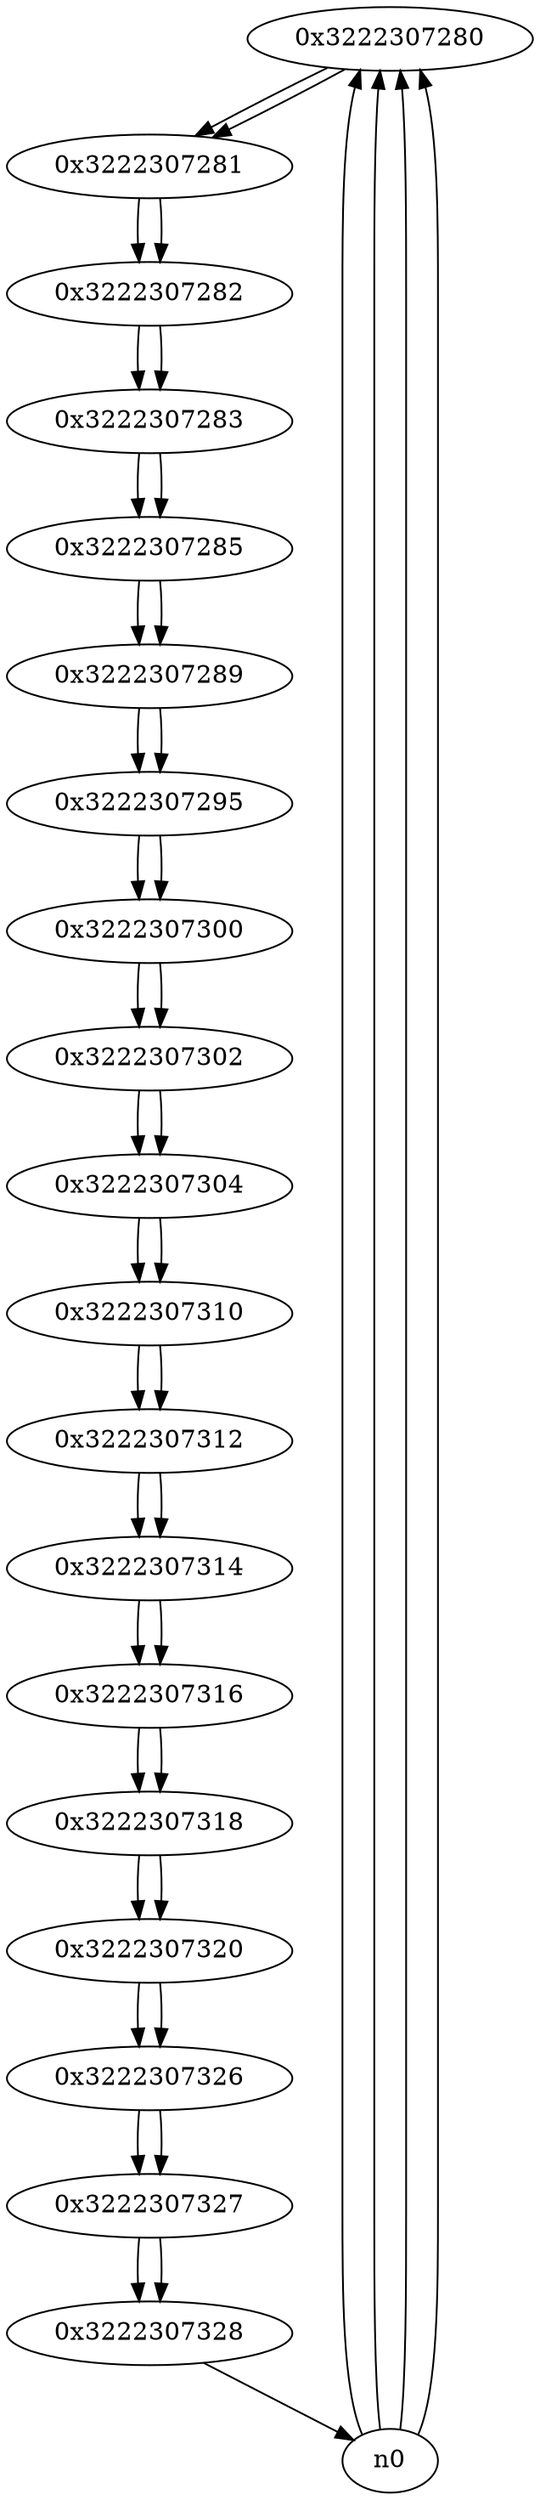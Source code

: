 digraph G{
/* nodes */
  n1 [label="0x3222307280"]
  n2 [label="0x3222307281"]
  n3 [label="0x3222307282"]
  n4 [label="0x3222307283"]
  n5 [label="0x3222307285"]
  n6 [label="0x3222307289"]
  n7 [label="0x3222307295"]
  n8 [label="0x3222307300"]
  n9 [label="0x3222307302"]
  n10 [label="0x3222307304"]
  n11 [label="0x3222307310"]
  n12 [label="0x3222307312"]
  n13 [label="0x3222307314"]
  n14 [label="0x3222307316"]
  n15 [label="0x3222307318"]
  n16 [label="0x3222307320"]
  n17 [label="0x3222307326"]
  n18 [label="0x3222307327"]
  n19 [label="0x3222307328"]
/* edges */
n1 -> n2;
n0 -> n1;
n0 -> n1;
n0 -> n1;
n0 -> n1;
n2 -> n3;
n1 -> n2;
n3 -> n4;
n2 -> n3;
n4 -> n5;
n3 -> n4;
n5 -> n6;
n4 -> n5;
n6 -> n7;
n5 -> n6;
n7 -> n8;
n6 -> n7;
n8 -> n9;
n7 -> n8;
n9 -> n10;
n8 -> n9;
n10 -> n11;
n9 -> n10;
n11 -> n12;
n10 -> n11;
n12 -> n13;
n11 -> n12;
n13 -> n14;
n12 -> n13;
n14 -> n15;
n13 -> n14;
n15 -> n16;
n14 -> n15;
n16 -> n17;
n15 -> n16;
n17 -> n18;
n16 -> n17;
n18 -> n19;
n17 -> n18;
n19 -> n0;
n18 -> n19;
}
